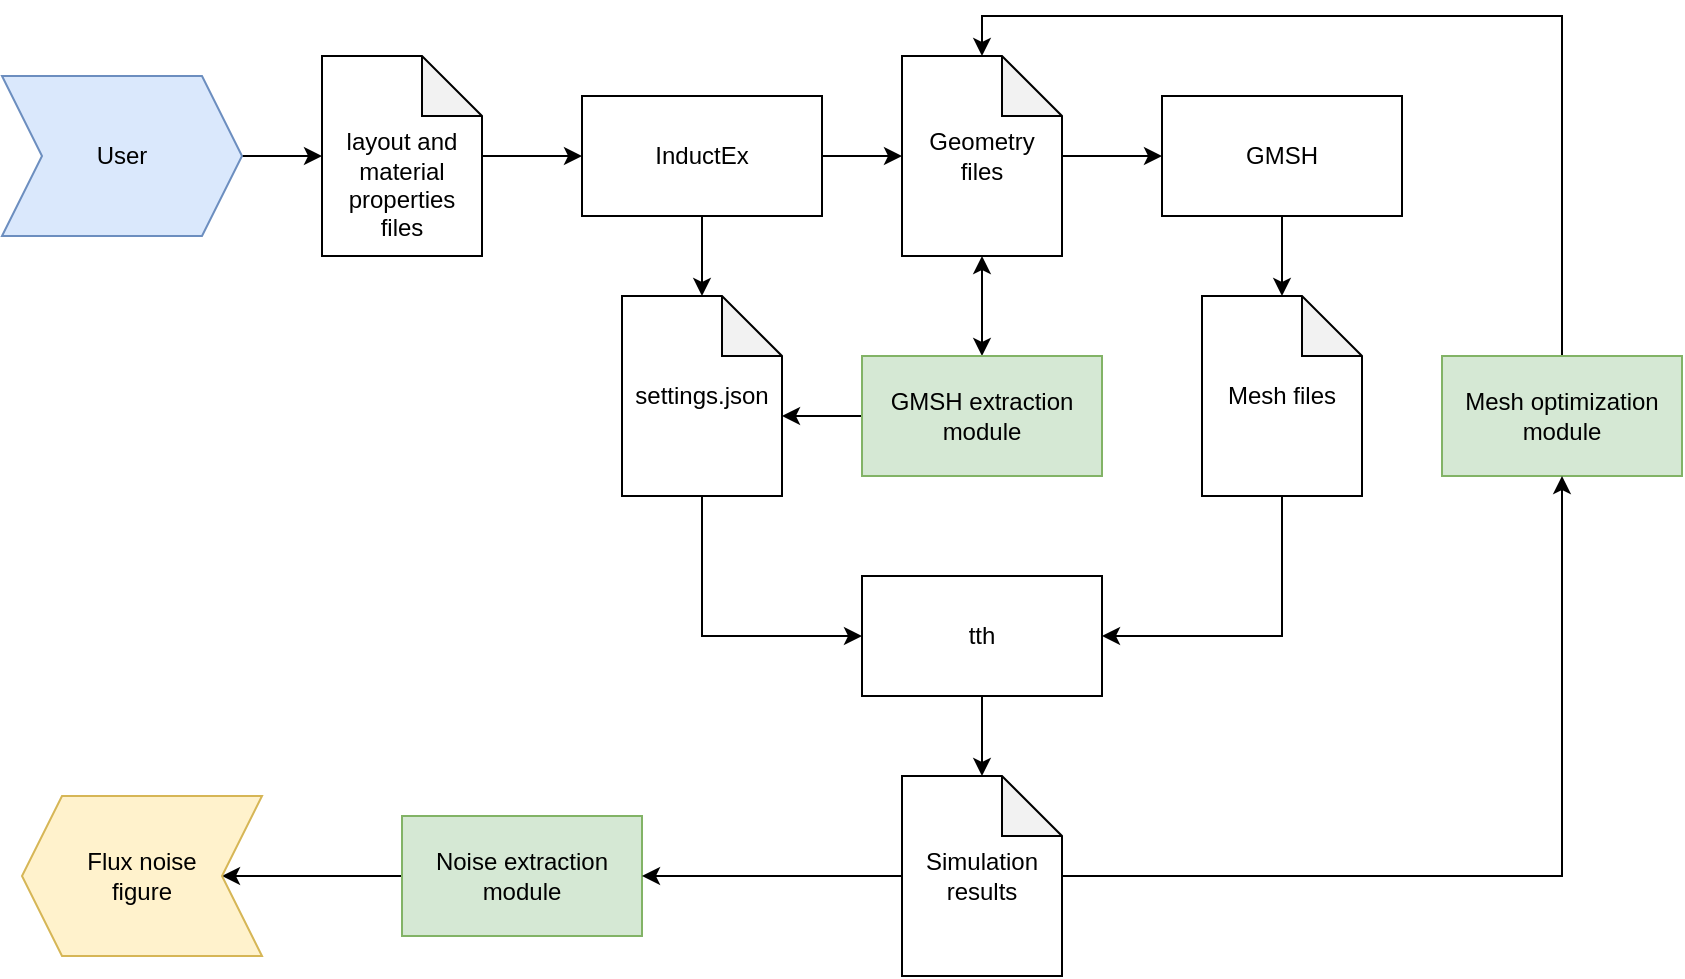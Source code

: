 <mxfile version="21.6.8" type="device">
  <diagram name="Page-1" id="1FWboETSPp_uuaOHy17W">
    <mxGraphModel dx="1129" dy="809" grid="1" gridSize="10" guides="1" tooltips="1" connect="1" arrows="1" fold="1" page="1" pageScale="1" pageWidth="850" pageHeight="1100" math="0" shadow="0">
      <root>
        <mxCell id="0" />
        <mxCell id="1" parent="0" />
        <mxCell id="z8pXc0BTlU1Hq_xrIk9_-36" value="" style="edgeStyle=orthogonalEdgeStyle;rounded=0;orthogonalLoop=1;jettySize=auto;html=1;" edge="1" parent="1" source="z8pXc0BTlU1Hq_xrIk9_-3" target="z8pXc0BTlU1Hq_xrIk9_-25">
          <mxGeometry relative="1" as="geometry">
            <Array as="points">
              <mxPoint x="740" y="300" />
              <mxPoint x="740" y="300" />
            </Array>
          </mxGeometry>
        </mxCell>
        <mxCell id="z8pXc0BTlU1Hq_xrIk9_-3" value="GMSH" style="rounded=0;whiteSpace=wrap;html=1;" vertex="1" parent="1">
          <mxGeometry x="680" y="120" width="120" height="60" as="geometry" />
        </mxCell>
        <mxCell id="z8pXc0BTlU1Hq_xrIk9_-34" value="" style="edgeStyle=orthogonalEdgeStyle;rounded=0;orthogonalLoop=1;jettySize=auto;html=1;" edge="1" parent="1" source="z8pXc0BTlU1Hq_xrIk9_-4" target="z8pXc0BTlU1Hq_xrIk9_-18">
          <mxGeometry relative="1" as="geometry" />
        </mxCell>
        <mxCell id="z8pXc0BTlU1Hq_xrIk9_-54" value="" style="edgeStyle=orthogonalEdgeStyle;rounded=0;orthogonalLoop=1;jettySize=auto;html=1;" edge="1" parent="1" source="z8pXc0BTlU1Hq_xrIk9_-4" target="z8pXc0BTlU1Hq_xrIk9_-23">
          <mxGeometry relative="1" as="geometry" />
        </mxCell>
        <mxCell id="z8pXc0BTlU1Hq_xrIk9_-4" value="InductEx" style="whiteSpace=wrap;html=1;" vertex="1" parent="1">
          <mxGeometry x="390" y="120" width="120" height="60" as="geometry" />
        </mxCell>
        <mxCell id="z8pXc0BTlU1Hq_xrIk9_-32" value="" style="edgeStyle=orthogonalEdgeStyle;rounded=0;orthogonalLoop=1;jettySize=auto;html=1;" edge="1" parent="1" source="z8pXc0BTlU1Hq_xrIk9_-5" target="z8pXc0BTlU1Hq_xrIk9_-29">
          <mxGeometry relative="1" as="geometry" />
        </mxCell>
        <mxCell id="z8pXc0BTlU1Hq_xrIk9_-5" value="tth" style="rounded=0;whiteSpace=wrap;html=1;" vertex="1" parent="1">
          <mxGeometry x="530" y="360" width="120" height="60" as="geometry" />
        </mxCell>
        <mxCell id="z8pXc0BTlU1Hq_xrIk9_-53" style="edgeStyle=orthogonalEdgeStyle;rounded=0;orthogonalLoop=1;jettySize=auto;html=1;exitX=0;exitY=0.5;exitDx=0;exitDy=0;entryX=0;entryY=0.5;entryDx=0;entryDy=0;" edge="1" parent="1" source="z8pXc0BTlU1Hq_xrIk9_-6" target="z8pXc0BTlU1Hq_xrIk9_-51">
          <mxGeometry relative="1" as="geometry" />
        </mxCell>
        <mxCell id="z8pXc0BTlU1Hq_xrIk9_-6" value="Noise extraction module" style="rounded=0;whiteSpace=wrap;html=1;fillColor=#d5e8d4;strokeColor=#82b366;" vertex="1" parent="1">
          <mxGeometry x="300" y="480" width="120" height="60" as="geometry" />
        </mxCell>
        <mxCell id="z8pXc0BTlU1Hq_xrIk9_-55" style="edgeStyle=orthogonalEdgeStyle;rounded=0;orthogonalLoop=1;jettySize=auto;html=1;exitX=0;exitY=0.5;exitDx=0;exitDy=0;" edge="1" parent="1" source="z8pXc0BTlU1Hq_xrIk9_-7" target="z8pXc0BTlU1Hq_xrIk9_-23">
          <mxGeometry relative="1" as="geometry">
            <Array as="points">
              <mxPoint x="500" y="280" />
              <mxPoint x="500" y="280" />
            </Array>
          </mxGeometry>
        </mxCell>
        <mxCell id="z8pXc0BTlU1Hq_xrIk9_-60" style="edgeStyle=orthogonalEdgeStyle;rounded=0;orthogonalLoop=1;jettySize=auto;html=1;exitX=0.5;exitY=0;exitDx=0;exitDy=0;entryX=0.5;entryY=1;entryDx=0;entryDy=0;entryPerimeter=0;endArrow=classic;endFill=1;strokeColor=default;startArrow=classic;startFill=1;" edge="1" parent="1" source="z8pXc0BTlU1Hq_xrIk9_-7" target="z8pXc0BTlU1Hq_xrIk9_-18">
          <mxGeometry relative="1" as="geometry" />
        </mxCell>
        <mxCell id="z8pXc0BTlU1Hq_xrIk9_-7" value="GMSH extraction module" style="whiteSpace=wrap;html=1;fillColor=#d5e8d4;strokeColor=#82b366;" vertex="1" parent="1">
          <mxGeometry x="530" y="250" width="120" height="60" as="geometry" />
        </mxCell>
        <mxCell id="z8pXc0BTlU1Hq_xrIk9_-44" style="edgeStyle=orthogonalEdgeStyle;rounded=0;orthogonalLoop=1;jettySize=auto;html=1;entryX=0.5;entryY=0;entryDx=0;entryDy=0;entryPerimeter=0;" edge="1" parent="1" source="z8pXc0BTlU1Hq_xrIk9_-8" target="z8pXc0BTlU1Hq_xrIk9_-18">
          <mxGeometry relative="1" as="geometry">
            <mxPoint x="900" y="170" as="targetPoint" />
            <Array as="points">
              <mxPoint x="880" y="80" />
              <mxPoint x="590" y="80" />
            </Array>
          </mxGeometry>
        </mxCell>
        <mxCell id="z8pXc0BTlU1Hq_xrIk9_-8" value="Mesh optimization module" style="rounded=0;whiteSpace=wrap;html=1;fillColor=#d5e8d4;strokeColor=#82b366;" vertex="1" parent="1">
          <mxGeometry x="820" y="250" width="120" height="60" as="geometry" />
        </mxCell>
        <mxCell id="z8pXc0BTlU1Hq_xrIk9_-16" style="edgeStyle=orthogonalEdgeStyle;rounded=0;orthogonalLoop=1;jettySize=auto;html=1;exitX=1;exitY=0.5;exitDx=0;exitDy=0;entryX=0;entryY=0.5;entryDx=0;entryDy=0;entryPerimeter=0;" edge="1" parent="1" source="z8pXc0BTlU1Hq_xrIk9_-12" target="z8pXc0BTlU1Hq_xrIk9_-15">
          <mxGeometry relative="1" as="geometry" />
        </mxCell>
        <mxCell id="z8pXc0BTlU1Hq_xrIk9_-12" value="User" style="shape=step;perimeter=stepPerimeter;whiteSpace=wrap;html=1;fixedSize=1;fillColor=#dae8fc;strokeColor=#6c8ebf;" vertex="1" parent="1">
          <mxGeometry x="100" y="110" width="120" height="80" as="geometry" />
        </mxCell>
        <mxCell id="z8pXc0BTlU1Hq_xrIk9_-61" value="" style="edgeStyle=orthogonalEdgeStyle;rounded=0;orthogonalLoop=1;jettySize=auto;html=1;" edge="1" parent="1" source="z8pXc0BTlU1Hq_xrIk9_-15" target="z8pXc0BTlU1Hq_xrIk9_-4">
          <mxGeometry relative="1" as="geometry" />
        </mxCell>
        <mxCell id="z8pXc0BTlU1Hq_xrIk9_-15" value="&lt;div&gt;&lt;br&gt;&lt;/div&gt;&lt;div&gt;&lt;br&gt;&lt;/div&gt;&lt;div&gt;layout and material properties files&lt;/div&gt;" style="shape=note;whiteSpace=wrap;html=1;backgroundOutline=1;darkOpacity=0.05;" vertex="1" parent="1">
          <mxGeometry x="260" y="100" width="80" height="100" as="geometry" />
        </mxCell>
        <mxCell id="z8pXc0BTlU1Hq_xrIk9_-35" value="" style="edgeStyle=orthogonalEdgeStyle;rounded=0;orthogonalLoop=1;jettySize=auto;html=1;" edge="1" parent="1" source="z8pXc0BTlU1Hq_xrIk9_-18" target="z8pXc0BTlU1Hq_xrIk9_-3">
          <mxGeometry relative="1" as="geometry" />
        </mxCell>
        <mxCell id="z8pXc0BTlU1Hq_xrIk9_-18" value="&lt;div&gt;Geometry &lt;br&gt;&lt;/div&gt;&lt;div&gt;files&lt;br&gt;&lt;/div&gt;" style="shape=note;whiteSpace=wrap;html=1;backgroundOutline=1;darkOpacity=0.05;" vertex="1" parent="1">
          <mxGeometry x="550" y="100" width="80" height="100" as="geometry" />
        </mxCell>
        <mxCell id="z8pXc0BTlU1Hq_xrIk9_-38" value="" style="edgeStyle=orthogonalEdgeStyle;rounded=0;orthogonalLoop=1;jettySize=auto;html=1;" edge="1" parent="1" source="z8pXc0BTlU1Hq_xrIk9_-23" target="z8pXc0BTlU1Hq_xrIk9_-5">
          <mxGeometry relative="1" as="geometry">
            <Array as="points">
              <mxPoint x="450" y="390" />
            </Array>
          </mxGeometry>
        </mxCell>
        <mxCell id="z8pXc0BTlU1Hq_xrIk9_-23" value="settings.json" style="shape=note;whiteSpace=wrap;html=1;backgroundOutline=1;darkOpacity=0.05;" vertex="1" parent="1">
          <mxGeometry x="410" y="220" width="80" height="100" as="geometry" />
        </mxCell>
        <mxCell id="z8pXc0BTlU1Hq_xrIk9_-37" value="" style="edgeStyle=orthogonalEdgeStyle;rounded=0;orthogonalLoop=1;jettySize=auto;html=1;" edge="1" parent="1" source="z8pXc0BTlU1Hq_xrIk9_-25" target="z8pXc0BTlU1Hq_xrIk9_-5">
          <mxGeometry relative="1" as="geometry">
            <Array as="points">
              <mxPoint x="740" y="390" />
            </Array>
          </mxGeometry>
        </mxCell>
        <mxCell id="z8pXc0BTlU1Hq_xrIk9_-25" value="Mesh files" style="shape=note;whiteSpace=wrap;html=1;backgroundOutline=1;darkOpacity=0.05;" vertex="1" parent="1">
          <mxGeometry x="700" y="220" width="80" height="100" as="geometry" />
        </mxCell>
        <mxCell id="z8pXc0BTlU1Hq_xrIk9_-43" style="edgeStyle=orthogonalEdgeStyle;rounded=0;orthogonalLoop=1;jettySize=auto;html=1;entryX=0.5;entryY=1;entryDx=0;entryDy=0;" edge="1" parent="1" source="z8pXc0BTlU1Hq_xrIk9_-29" target="z8pXc0BTlU1Hq_xrIk9_-8">
          <mxGeometry relative="1" as="geometry" />
        </mxCell>
        <mxCell id="z8pXc0BTlU1Hq_xrIk9_-50" style="edgeStyle=orthogonalEdgeStyle;rounded=0;orthogonalLoop=1;jettySize=auto;html=1;" edge="1" parent="1" source="z8pXc0BTlU1Hq_xrIk9_-29" target="z8pXc0BTlU1Hq_xrIk9_-6">
          <mxGeometry relative="1" as="geometry" />
        </mxCell>
        <mxCell id="z8pXc0BTlU1Hq_xrIk9_-29" value="Simulation results" style="shape=note;whiteSpace=wrap;html=1;backgroundOutline=1;darkOpacity=0.05;" vertex="1" parent="1">
          <mxGeometry x="550" y="460" width="80" height="100" as="geometry" />
        </mxCell>
        <mxCell id="z8pXc0BTlU1Hq_xrIk9_-51" value="" style="shape=step;perimeter=stepPerimeter;whiteSpace=wrap;html=1;fixedSize=1;rotation=-180;fillColor=#fff2cc;strokeColor=#d6b656;" vertex="1" parent="1">
          <mxGeometry x="110" y="470" width="120" height="80" as="geometry" />
        </mxCell>
        <mxCell id="z8pXc0BTlU1Hq_xrIk9_-52" value="&lt;div&gt;Flux noise &lt;br&gt;&lt;/div&gt;&lt;div&gt;figure&lt;br&gt;&lt;/div&gt;" style="text;html=1;strokeColor=none;fillColor=none;align=center;verticalAlign=middle;whiteSpace=wrap;rounded=0;" vertex="1" parent="1">
          <mxGeometry x="140" y="495" width="60" height="30" as="geometry" />
        </mxCell>
      </root>
    </mxGraphModel>
  </diagram>
</mxfile>
